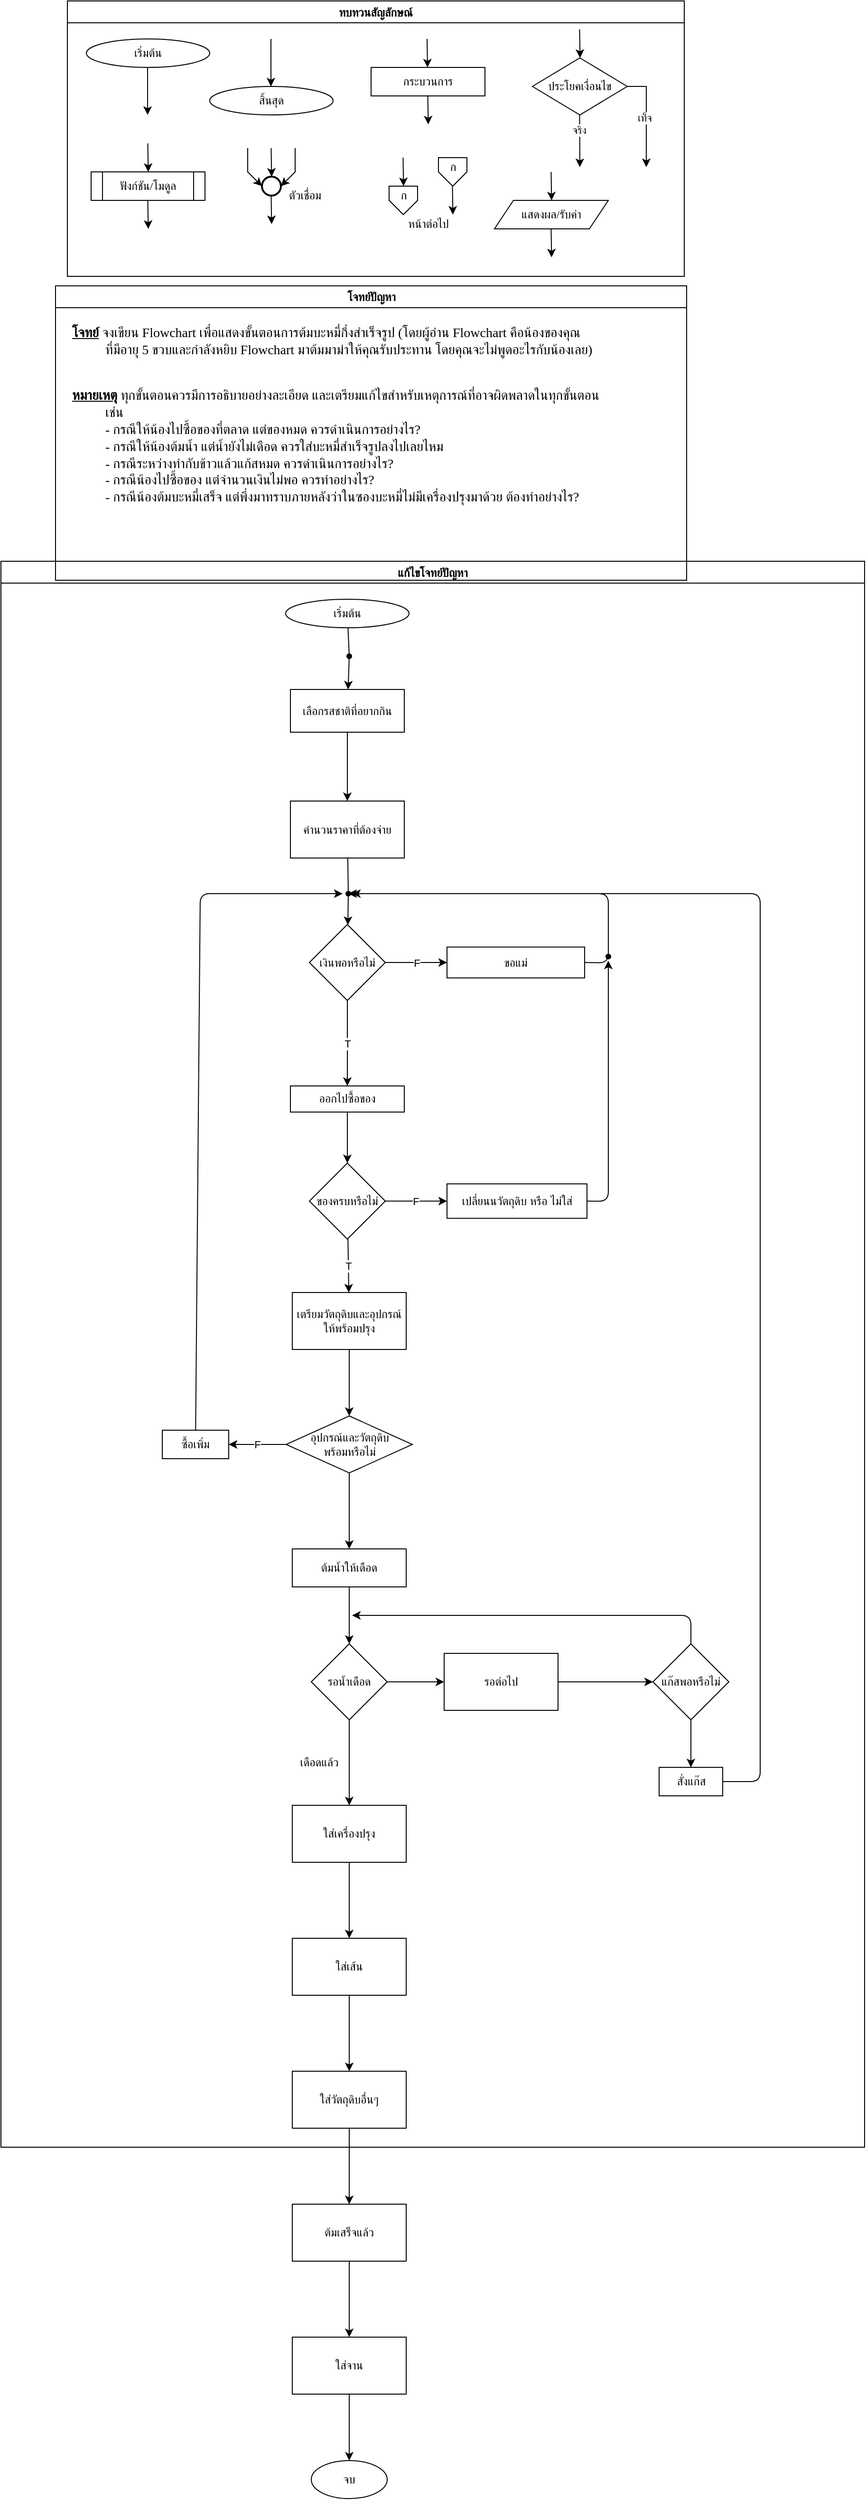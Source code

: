 <mxfile>
    <diagram id="C5RBs43oDa-KdzZeNtuy" name="Page-1">
        <mxGraphModel dx="2131" dy="569" grid="1" gridSize="10" guides="1" tooltips="1" connect="1" arrows="1" fold="1" page="1" pageScale="1" pageWidth="827" pageHeight="1169" math="0" shadow="0">
            <root>
                <mxCell id="WIyWlLk6GJQsqaUBKTNV-0"/>
                <mxCell id="WIyWlLk6GJQsqaUBKTNV-1" parent="WIyWlLk6GJQsqaUBKTNV-0"/>
                <mxCell id="M7CGMbNuYNeq0SnUNNgH-6" value="ทบทวนสัญลักษณ์" style="swimlane;fontFamily=Sarabun;fontSource=https%3A%2F%2Ffonts.googleapis.com%2Fcss%3Ffamily%3DSarabun;" parent="WIyWlLk6GJQsqaUBKTNV-1" vertex="1">
                    <mxGeometry x="-720" y="20" width="650" height="290" as="geometry"/>
                </mxCell>
                <mxCell id="M7CGMbNuYNeq0SnUNNgH-2" value="&lt;font data-font-src=&quot;https://fonts.googleapis.com/css?family=Sarabun&quot; face=&quot;Sarabun&quot;&gt;เริ่มต้น&lt;/font&gt;" style="ellipse;whiteSpace=wrap;html=1;" parent="M7CGMbNuYNeq0SnUNNgH-6" vertex="1">
                    <mxGeometry x="20" y="40" width="130" height="30" as="geometry"/>
                </mxCell>
                <mxCell id="M7CGMbNuYNeq0SnUNNgH-5" value="" style="endArrow=classic;html=1;rounded=0;" parent="M7CGMbNuYNeq0SnUNNgH-6" edge="1">
                    <mxGeometry width="50" height="50" relative="1" as="geometry">
                        <mxPoint x="84.5" y="70" as="sourcePoint"/>
                        <mxPoint x="84.5" y="120" as="targetPoint"/>
                    </mxGeometry>
                </mxCell>
                <mxCell id="M7CGMbNuYNeq0SnUNNgH-3" value="&lt;font face=&quot;Sarabun&quot;&gt;สิ้นสุด&lt;/font&gt;" style="ellipse;whiteSpace=wrap;html=1;" parent="M7CGMbNuYNeq0SnUNNgH-6" vertex="1">
                    <mxGeometry x="150" y="90" width="130" height="30" as="geometry"/>
                </mxCell>
                <mxCell id="M7CGMbNuYNeq0SnUNNgH-4" value="" style="endArrow=classic;html=1;rounded=0;" parent="M7CGMbNuYNeq0SnUNNgH-6" edge="1">
                    <mxGeometry width="50" height="50" relative="1" as="geometry">
                        <mxPoint x="214.5" y="40" as="sourcePoint"/>
                        <mxPoint x="214.5" y="90" as="targetPoint"/>
                    </mxGeometry>
                </mxCell>
                <mxCell id="mvioNwK95yMqdUQ73LqQ-0" value="กระบวนการ" style="rounded=0;whiteSpace=wrap;html=1;fontFamily=Sarabun;fontSource=https%3A%2F%2Ffonts.googleapis.com%2Fcss%3Ffamily%3DSarabun;" parent="M7CGMbNuYNeq0SnUNNgH-6" vertex="1">
                    <mxGeometry x="320" y="70" width="120" height="30" as="geometry"/>
                </mxCell>
                <mxCell id="mvioNwK95yMqdUQ73LqQ-1" value="" style="endArrow=classic;html=1;rounded=0;" parent="M7CGMbNuYNeq0SnUNNgH-6" edge="1">
                    <mxGeometry width="50" height="50" relative="1" as="geometry">
                        <mxPoint x="379" y="40" as="sourcePoint"/>
                        <mxPoint x="379.5" y="70" as="targetPoint"/>
                    </mxGeometry>
                </mxCell>
                <mxCell id="mvioNwK95yMqdUQ73LqQ-2" value="" style="endArrow=classic;html=1;rounded=0;" parent="M7CGMbNuYNeq0SnUNNgH-6" edge="1">
                    <mxGeometry width="50" height="50" relative="1" as="geometry">
                        <mxPoint x="379.75" y="100" as="sourcePoint"/>
                        <mxPoint x="380.25" y="130" as="targetPoint"/>
                    </mxGeometry>
                </mxCell>
                <mxCell id="mvioNwK95yMqdUQ73LqQ-3" value="ประโยคเงื่อนไข" style="rhombus;whiteSpace=wrap;html=1;fontFamily=Sarabun;fontSource=https%3A%2F%2Ffonts.googleapis.com%2Fcss%3Ffamily%3DSarabun;" parent="M7CGMbNuYNeq0SnUNNgH-6" vertex="1">
                    <mxGeometry x="490" y="60" width="100" height="60" as="geometry"/>
                </mxCell>
                <mxCell id="mvioNwK95yMqdUQ73LqQ-4" value="" style="endArrow=classic;html=1;rounded=0;" parent="M7CGMbNuYNeq0SnUNNgH-6" edge="1">
                    <mxGeometry width="50" height="50" relative="1" as="geometry">
                        <mxPoint x="539.71" y="30" as="sourcePoint"/>
                        <mxPoint x="540.21" y="60" as="targetPoint"/>
                    </mxGeometry>
                </mxCell>
                <mxCell id="mvioNwK95yMqdUQ73LqQ-5" value="" style="endArrow=classic;html=1;rounded=0;" parent="M7CGMbNuYNeq0SnUNNgH-6" edge="1">
                    <mxGeometry width="50" height="50" relative="1" as="geometry">
                        <mxPoint x="539.71" y="120" as="sourcePoint"/>
                        <mxPoint x="540" y="175" as="targetPoint"/>
                    </mxGeometry>
                </mxCell>
                <mxCell id="mvioNwK95yMqdUQ73LqQ-7" value="จริง" style="edgeLabel;html=1;align=center;verticalAlign=middle;resizable=0;points=[];fontFamily=Sarabun;fontSource=https%3A%2F%2Ffonts.googleapis.com%2Fcss%3Ffamily%3DSarabun;" parent="mvioNwK95yMqdUQ73LqQ-5" vertex="1" connectable="0">
                    <mxGeometry x="-0.414" y="-1" relative="1" as="geometry">
                        <mxPoint as="offset"/>
                    </mxGeometry>
                </mxCell>
                <mxCell id="mvioNwK95yMqdUQ73LqQ-6" value="" style="endArrow=classic;html=1;rounded=0;exitX=1;exitY=0.5;exitDx=0;exitDy=0;" parent="M7CGMbNuYNeq0SnUNNgH-6" source="mvioNwK95yMqdUQ73LqQ-3" edge="1">
                    <mxGeometry width="50" height="50" relative="1" as="geometry">
                        <mxPoint x="620" y="95" as="sourcePoint"/>
                        <mxPoint x="610" y="175" as="targetPoint"/>
                        <Array as="points">
                            <mxPoint x="610" y="90"/>
                        </Array>
                    </mxGeometry>
                </mxCell>
                <mxCell id="mvioNwK95yMqdUQ73LqQ-8" value="&lt;font data-font-src=&quot;https://fonts.googleapis.com/css?family=Sarabun&quot; face=&quot;Sarabun&quot;&gt;เท็จ&lt;/font&gt;" style="edgeLabel;html=1;align=center;verticalAlign=middle;resizable=0;points=[];" parent="mvioNwK95yMqdUQ73LqQ-6" vertex="1" connectable="0">
                    <mxGeometry x="-0.002" y="-2" relative="1" as="geometry">
                        <mxPoint as="offset"/>
                    </mxGeometry>
                </mxCell>
                <mxCell id="mvioNwK95yMqdUQ73LqQ-9" value="&lt;font data-font-src=&quot;https://fonts.googleapis.com/css?family=Sarabun&quot; face=&quot;Sarabun&quot;&gt;ฟังก์ชัน/โมดูล&lt;/font&gt;" style="shape=process;whiteSpace=wrap;html=1;backgroundOutline=1;" parent="M7CGMbNuYNeq0SnUNNgH-6" vertex="1">
                    <mxGeometry x="25" y="180" width="120" height="30" as="geometry"/>
                </mxCell>
                <mxCell id="mvioNwK95yMqdUQ73LqQ-11" value="" style="endArrow=classic;html=1;rounded=0;" parent="M7CGMbNuYNeq0SnUNNgH-6" edge="1">
                    <mxGeometry width="50" height="50" relative="1" as="geometry">
                        <mxPoint x="84.71" y="150" as="sourcePoint"/>
                        <mxPoint x="85.21" y="180" as="targetPoint"/>
                    </mxGeometry>
                </mxCell>
                <mxCell id="mvioNwK95yMqdUQ73LqQ-12" value="" style="endArrow=classic;html=1;rounded=0;" parent="M7CGMbNuYNeq0SnUNNgH-6" edge="1">
                    <mxGeometry width="50" height="50" relative="1" as="geometry">
                        <mxPoint x="84.71" y="210" as="sourcePoint"/>
                        <mxPoint x="85.21" y="240" as="targetPoint"/>
                    </mxGeometry>
                </mxCell>
                <mxCell id="mvioNwK95yMqdUQ73LqQ-13" value="" style="strokeWidth=2;html=1;shape=mxgraph.flowchart.start_2;whiteSpace=wrap;" parent="M7CGMbNuYNeq0SnUNNgH-6" vertex="1">
                    <mxGeometry x="205" y="185" width="20" height="20" as="geometry"/>
                </mxCell>
                <mxCell id="mvioNwK95yMqdUQ73LqQ-16" value="" style="endArrow=classic;html=1;rounded=0;" parent="M7CGMbNuYNeq0SnUNNgH-6" edge="1">
                    <mxGeometry width="50" height="50" relative="1" as="geometry">
                        <mxPoint x="214.71" y="155" as="sourcePoint"/>
                        <mxPoint x="215.21" y="185" as="targetPoint"/>
                    </mxGeometry>
                </mxCell>
                <mxCell id="mvioNwK95yMqdUQ73LqQ-17" value="" style="endArrow=classic;html=1;rounded=0;entryX=0;entryY=0.5;entryDx=0;entryDy=0;entryPerimeter=0;" parent="M7CGMbNuYNeq0SnUNNgH-6" target="mvioNwK95yMqdUQ73LqQ-13" edge="1">
                    <mxGeometry width="50" height="50" relative="1" as="geometry">
                        <mxPoint x="190.0" y="155" as="sourcePoint"/>
                        <mxPoint x="190.5" y="185" as="targetPoint"/>
                        <Array as="points">
                            <mxPoint x="190" y="180"/>
                        </Array>
                    </mxGeometry>
                </mxCell>
                <mxCell id="mvioNwK95yMqdUQ73LqQ-18" value="" style="endArrow=classic;html=1;rounded=0;entryX=1;entryY=0.5;entryDx=0;entryDy=0;entryPerimeter=0;" parent="M7CGMbNuYNeq0SnUNNgH-6" target="mvioNwK95yMqdUQ73LqQ-13" edge="1">
                    <mxGeometry width="50" height="50" relative="1" as="geometry">
                        <mxPoint x="240.0" y="155" as="sourcePoint"/>
                        <mxPoint x="240.5" y="185" as="targetPoint"/>
                        <Array as="points">
                            <mxPoint x="240" y="180"/>
                        </Array>
                    </mxGeometry>
                </mxCell>
                <mxCell id="mvioNwK95yMqdUQ73LqQ-19" value="" style="endArrow=classic;html=1;rounded=0;" parent="M7CGMbNuYNeq0SnUNNgH-6" edge="1">
                    <mxGeometry width="50" height="50" relative="1" as="geometry">
                        <mxPoint x="214.71" y="205" as="sourcePoint"/>
                        <mxPoint x="215.21" y="235" as="targetPoint"/>
                    </mxGeometry>
                </mxCell>
                <mxCell id="mvioNwK95yMqdUQ73LqQ-20" value="&lt;font data-font-src=&quot;https://fonts.googleapis.com/css?family=Sarabun&quot; face=&quot;Sarabun&quot;&gt;ตัวเชื่อม&lt;/font&gt;" style="text;html=1;align=center;verticalAlign=middle;resizable=0;points=[];autosize=1;strokeColor=none;fillColor=none;" parent="M7CGMbNuYNeq0SnUNNgH-6" vertex="1">
                    <mxGeometry x="220" y="190" width="60" height="30" as="geometry"/>
                </mxCell>
                <mxCell id="mvioNwK95yMqdUQ73LqQ-25" value="" style="endArrow=classic;html=1;rounded=0;" parent="M7CGMbNuYNeq0SnUNNgH-6" edge="1">
                    <mxGeometry width="50" height="50" relative="1" as="geometry">
                        <mxPoint x="353.71" y="165" as="sourcePoint"/>
                        <mxPoint x="354.21" y="195" as="targetPoint"/>
                    </mxGeometry>
                </mxCell>
                <mxCell id="mvioNwK95yMqdUQ73LqQ-21" value="" style="verticalLabelPosition=bottom;verticalAlign=top;html=1;shape=offPageConnector;rounded=0;size=0.5;" parent="M7CGMbNuYNeq0SnUNNgH-6" vertex="1">
                    <mxGeometry x="339" y="195" width="30" height="30" as="geometry"/>
                </mxCell>
                <mxCell id="mvioNwK95yMqdUQ73LqQ-26" value="" style="endArrow=classic;html=1;rounded=0;" parent="M7CGMbNuYNeq0SnUNNgH-6" edge="1">
                    <mxGeometry width="50" height="50" relative="1" as="geometry">
                        <mxPoint x="405.71" y="195" as="sourcePoint"/>
                        <mxPoint x="406.21" y="225" as="targetPoint"/>
                    </mxGeometry>
                </mxCell>
                <mxCell id="mvioNwK95yMqdUQ73LqQ-27" value="" style="verticalLabelPosition=bottom;verticalAlign=top;html=1;shape=offPageConnector;rounded=0;size=0.5;" parent="M7CGMbNuYNeq0SnUNNgH-6" vertex="1">
                    <mxGeometry x="391" y="165" width="30" height="30" as="geometry"/>
                </mxCell>
                <mxCell id="mvioNwK95yMqdUQ73LqQ-28" value="หน้าต่อไป" style="text;html=1;align=center;verticalAlign=middle;resizable=0;points=[];autosize=1;strokeColor=none;fillColor=none;fontFamily=Sarabun;fontSource=https%3A%2F%2Ffonts.googleapis.com%2Fcss%3Ffamily%3DSarabun;" parent="M7CGMbNuYNeq0SnUNNgH-6" vertex="1">
                    <mxGeometry x="345" y="220" width="70" height="30" as="geometry"/>
                </mxCell>
                <mxCell id="mvioNwK95yMqdUQ73LqQ-29" value="ก" style="text;html=1;align=center;verticalAlign=middle;resizable=0;points=[];autosize=1;strokeColor=none;fillColor=none;fontFamily=Sarabun;fontSource=https%3A%2F%2Ffonts.googleapis.com%2Fcss%3Ffamily%3DSarabun;" parent="M7CGMbNuYNeq0SnUNNgH-6" vertex="1">
                    <mxGeometry x="339" y="190" width="30" height="30" as="geometry"/>
                </mxCell>
                <mxCell id="mvioNwK95yMqdUQ73LqQ-30" value="ก" style="text;html=1;align=center;verticalAlign=middle;resizable=0;points=[];autosize=1;strokeColor=none;fillColor=none;fontFamily=Sarabun;fontSource=https%3A%2F%2Ffonts.googleapis.com%2Fcss%3Ffamily%3DSarabun;" parent="M7CGMbNuYNeq0SnUNNgH-6" vertex="1">
                    <mxGeometry x="391" y="160" width="30" height="30" as="geometry"/>
                </mxCell>
                <mxCell id="mvioNwK95yMqdUQ73LqQ-32" value="แสดงผล/รับค่า" style="shape=parallelogram;perimeter=parallelogramPerimeter;whiteSpace=wrap;html=1;fixedSize=1;fontFamily=Sarabun;fontSource=https%3A%2F%2Ffonts.googleapis.com%2Fcss%3Ffamily%3DSarabun;" parent="M7CGMbNuYNeq0SnUNNgH-6" vertex="1">
                    <mxGeometry x="450" y="210" width="120" height="30" as="geometry"/>
                </mxCell>
                <mxCell id="mvioNwK95yMqdUQ73LqQ-33" value="" style="endArrow=classic;html=1;rounded=0;" parent="M7CGMbNuYNeq0SnUNNgH-6" edge="1">
                    <mxGeometry width="50" height="50" relative="1" as="geometry">
                        <mxPoint x="509.71" y="180" as="sourcePoint"/>
                        <mxPoint x="510.21" y="210" as="targetPoint"/>
                    </mxGeometry>
                </mxCell>
                <mxCell id="mvioNwK95yMqdUQ73LqQ-34" value="" style="endArrow=classic;html=1;rounded=0;" parent="M7CGMbNuYNeq0SnUNNgH-6" edge="1">
                    <mxGeometry width="50" height="50" relative="1" as="geometry">
                        <mxPoint x="509.71" y="240" as="sourcePoint"/>
                        <mxPoint x="510.21" y="270" as="targetPoint"/>
                    </mxGeometry>
                </mxCell>
                <mxCell id="mvioNwK95yMqdUQ73LqQ-36" value="แก้ไขโจทย์ปัญหา" style="swimlane;fontFamily=Sarabun;fontSource=https%3A%2F%2Ffonts.googleapis.com%2Fcss%3Ffamily%3DSarabun;" parent="WIyWlLk6GJQsqaUBKTNV-1" vertex="1">
                    <mxGeometry x="-790" y="610" width="910" height="1670" as="geometry"/>
                </mxCell>
                <mxCell id="38" value="" style="edgeStyle=none;html=1;startArrow=none;" parent="mvioNwK95yMqdUQ73LqQ-36" source="63" target="37" edge="1">
                    <mxGeometry relative="1" as="geometry"/>
                </mxCell>
                <mxCell id="mvioNwK95yMqdUQ73LqQ-35" value="&lt;font data-font-src=&quot;https://fonts.googleapis.com/css?family=Sarabun&quot; face=&quot;Sarabun&quot;&gt;เริ่มต้น&lt;/font&gt;" style="ellipse;whiteSpace=wrap;html=1;" parent="mvioNwK95yMqdUQ73LqQ-36" vertex="1">
                    <mxGeometry x="300" y="40" width="130" height="30" as="geometry"/>
                </mxCell>
                <mxCell id="44" value="" style="edgeStyle=none;html=1;" parent="mvioNwK95yMqdUQ73LqQ-36" source="37" target="43" edge="1">
                    <mxGeometry relative="1" as="geometry"/>
                </mxCell>
                <mxCell id="37" value="เลือกรสชาติที่อยากกิน" style="whiteSpace=wrap;html=1;" parent="mvioNwK95yMqdUQ73LqQ-36" vertex="1">
                    <mxGeometry x="305" y="135" width="120" height="45" as="geometry"/>
                </mxCell>
                <mxCell id="46" value="" style="edgeStyle=none;html=1;startArrow=none;" parent="mvioNwK95yMqdUQ73LqQ-36" source="89" target="45" edge="1">
                    <mxGeometry relative="1" as="geometry"/>
                </mxCell>
                <mxCell id="43" value="คำนวนราคาที่ต้องจ่าย" style="whiteSpace=wrap;html=1;" parent="mvioNwK95yMqdUQ73LqQ-36" vertex="1">
                    <mxGeometry x="305" y="252.5" width="120" height="60" as="geometry"/>
                </mxCell>
                <mxCell id="48" value="T" style="edgeStyle=none;html=1;" parent="mvioNwK95yMqdUQ73LqQ-36" source="45" target="47" edge="1">
                    <mxGeometry relative="1" as="geometry"/>
                </mxCell>
                <mxCell id="50" value="F" style="edgeStyle=none;html=1;" parent="mvioNwK95yMqdUQ73LqQ-36" source="45" target="49" edge="1">
                    <mxGeometry relative="1" as="geometry"/>
                </mxCell>
                <mxCell id="45" value="เงินพอหรือไม่" style="rhombus;whiteSpace=wrap;html=1;" parent="mvioNwK95yMqdUQ73LqQ-36" vertex="1">
                    <mxGeometry x="325" y="382.5" width="80" height="80" as="geometry"/>
                </mxCell>
                <mxCell id="52" value="" style="edgeStyle=none;html=1;" parent="mvioNwK95yMqdUQ73LqQ-36" source="47" target="51" edge="1">
                    <mxGeometry relative="1" as="geometry"/>
                </mxCell>
                <mxCell id="47" value="ออกไปซื้อของ" style="whiteSpace=wrap;html=1;" parent="mvioNwK95yMqdUQ73LqQ-36" vertex="1">
                    <mxGeometry x="305" y="552.5" width="120" height="27.5" as="geometry"/>
                </mxCell>
                <mxCell id="49" value="ขอแม่" style="whiteSpace=wrap;html=1;" parent="mvioNwK95yMqdUQ73LqQ-36" vertex="1">
                    <mxGeometry x="470" y="406.25" width="145" height="32.5" as="geometry"/>
                </mxCell>
                <mxCell id="54" value="T" style="edgeStyle=none;html=1;" parent="mvioNwK95yMqdUQ73LqQ-36" source="51" target="53" edge="1">
                    <mxGeometry relative="1" as="geometry"/>
                </mxCell>
                <mxCell id="56" value="F" style="edgeStyle=none;html=1;" parent="mvioNwK95yMqdUQ73LqQ-36" source="51" target="55" edge="1">
                    <mxGeometry relative="1" as="geometry"/>
                </mxCell>
                <mxCell id="51" value="ของครบหรือไม่" style="rhombus;whiteSpace=wrap;html=1;" parent="mvioNwK95yMqdUQ73LqQ-36" vertex="1">
                    <mxGeometry x="325" y="633.75" width="80" height="80" as="geometry"/>
                </mxCell>
                <mxCell id="68" value="" style="edgeStyle=none;html=1;" parent="mvioNwK95yMqdUQ73LqQ-36" source="53" target="67" edge="1">
                    <mxGeometry relative="1" as="geometry"/>
                </mxCell>
                <mxCell id="53" value="เตรียมวัตถุดิบและอุปกรณ์ให้พร้อมปรุง" style="whiteSpace=wrap;html=1;" parent="mvioNwK95yMqdUQ73LqQ-36" vertex="1">
                    <mxGeometry x="307" y="770" width="120" height="60" as="geometry"/>
                </mxCell>
                <mxCell id="55" value="เปลี่ยนนวัตถุดิบ หรือ ไม่ใส่" style="whiteSpace=wrap;html=1;" parent="mvioNwK95yMqdUQ73LqQ-36" vertex="1">
                    <mxGeometry x="470" y="655.62" width="147.5" height="36.25" as="geometry"/>
                </mxCell>
                <mxCell id="62" value="" style="shape=waypoint;sketch=0;size=6;pointerEvents=1;points=[];fillColor=default;resizable=0;rotatable=0;perimeter=centerPerimeter;snapToPoint=1;" parent="mvioNwK95yMqdUQ73LqQ-36" vertex="1">
                    <mxGeometry x="630" y="406.245" width="20" height="20" as="geometry"/>
                </mxCell>
                <mxCell id="63" value="" style="shape=waypoint;sketch=0;size=6;pointerEvents=1;points=[];fillColor=default;resizable=0;rotatable=0;perimeter=centerPerimeter;snapToPoint=1;" parent="mvioNwK95yMqdUQ73LqQ-36" vertex="1">
                    <mxGeometry x="357" y="89.995" width="20" height="20" as="geometry"/>
                </mxCell>
                <mxCell id="64" value="" style="edgeStyle=none;html=1;endArrow=none;" parent="mvioNwK95yMqdUQ73LqQ-36" source="mvioNwK95yMqdUQ73LqQ-35" target="63" edge="1">
                    <mxGeometry relative="1" as="geometry">
                        <mxPoint x="-425" y="680" as="sourcePoint"/>
                        <mxPoint x="-425" y="745" as="targetPoint"/>
                    </mxGeometry>
                </mxCell>
                <mxCell id="72" value="F" style="edgeStyle=none;html=1;" parent="mvioNwK95yMqdUQ73LqQ-36" source="67" target="71" edge="1">
                    <mxGeometry relative="1" as="geometry"/>
                </mxCell>
                <mxCell id="75" value="" style="edgeStyle=none;html=1;" parent="mvioNwK95yMqdUQ73LqQ-36" source="67" target="74" edge="1">
                    <mxGeometry relative="1" as="geometry"/>
                </mxCell>
                <mxCell id="67" value="อุปกรณ์และวัตถุดิบ&lt;br&gt;พร้อมหรือไม่" style="rhombus;whiteSpace=wrap;html=1;" parent="mvioNwK95yMqdUQ73LqQ-36" vertex="1">
                    <mxGeometry x="300.5" y="900" width="133" height="60" as="geometry"/>
                </mxCell>
                <mxCell id="71" value="ซื้อเพิ่ม" style="whiteSpace=wrap;html=1;" parent="mvioNwK95yMqdUQ73LqQ-36" vertex="1">
                    <mxGeometry x="170" y="915" width="70" height="30" as="geometry"/>
                </mxCell>
                <mxCell id="77" value="" style="edgeStyle=none;html=1;" parent="mvioNwK95yMqdUQ73LqQ-36" source="74" target="76" edge="1">
                    <mxGeometry relative="1" as="geometry"/>
                </mxCell>
                <mxCell id="74" value="ต้มน้ำให้เดือด" style="whiteSpace=wrap;html=1;" parent="mvioNwK95yMqdUQ73LqQ-36" vertex="1">
                    <mxGeometry x="307" y="1040" width="120" height="40" as="geometry"/>
                </mxCell>
                <mxCell id="82" value="" style="edgeStyle=none;html=1;" parent="mvioNwK95yMqdUQ73LqQ-36" source="76" target="81" edge="1">
                    <mxGeometry relative="1" as="geometry"/>
                </mxCell>
                <mxCell id="94" value="" style="edgeStyle=none;html=1;" edge="1" parent="mvioNwK95yMqdUQ73LqQ-36" source="76" target="93">
                    <mxGeometry x="-0.111" y="-27" relative="1" as="geometry">
                        <mxPoint as="offset"/>
                    </mxGeometry>
                </mxCell>
                <mxCell id="76" value="รอน้ำเดือด" style="rhombus;whiteSpace=wrap;html=1;" parent="mvioNwK95yMqdUQ73LqQ-36" vertex="1">
                    <mxGeometry x="327" y="1140" width="80" height="80" as="geometry"/>
                </mxCell>
                <mxCell id="84" value="" style="edgeStyle=none;html=1;" parent="mvioNwK95yMqdUQ73LqQ-36" source="81" target="83" edge="1">
                    <mxGeometry relative="1" as="geometry"/>
                </mxCell>
                <mxCell id="81" value="รอต่อไป" style="whiteSpace=wrap;html=1;" parent="mvioNwK95yMqdUQ73LqQ-36" vertex="1">
                    <mxGeometry x="467" y="1150" width="120" height="60" as="geometry"/>
                </mxCell>
                <mxCell id="87" value="" style="edgeStyle=none;html=1;" parent="mvioNwK95yMqdUQ73LqQ-36" source="83" target="86" edge="1">
                    <mxGeometry relative="1" as="geometry"/>
                </mxCell>
                <mxCell id="83" value="แก๊สพอหรือไม่" style="rhombus;whiteSpace=wrap;html=1;" parent="mvioNwK95yMqdUQ73LqQ-36" vertex="1">
                    <mxGeometry x="687" y="1140" width="80" height="80" as="geometry"/>
                </mxCell>
                <mxCell id="86" value="สั่งแก๊ส" style="whiteSpace=wrap;html=1;" parent="mvioNwK95yMqdUQ73LqQ-36" vertex="1">
                    <mxGeometry x="693.5" y="1270" width="67" height="30" as="geometry"/>
                </mxCell>
                <mxCell id="92" value="" style="edgeStyle=none;html=1;endArrow=none;" parent="mvioNwK95yMqdUQ73LqQ-36" source="43" target="89" edge="1">
                    <mxGeometry relative="1" as="geometry">
                        <mxPoint x="-425" y="922.5" as="sourcePoint"/>
                        <mxPoint x="-425" y="992.5" as="targetPoint"/>
                    </mxGeometry>
                </mxCell>
                <mxCell id="89" value="" style="shape=waypoint;sketch=0;size=6;pointerEvents=1;points=[];fillColor=default;resizable=0;rotatable=0;perimeter=centerPerimeter;snapToPoint=1;" parent="mvioNwK95yMqdUQ73LqQ-36" vertex="1">
                    <mxGeometry x="356" y="340" width="20" height="20" as="geometry"/>
                </mxCell>
                <mxCell id="88" style="edgeStyle=none;html=1;entryX=0.802;entryY=0.518;entryDx=0;entryDy=0;entryPerimeter=0;" parent="mvioNwK95yMqdUQ73LqQ-36" source="86" target="89" edge="1">
                    <mxGeometry relative="1" as="geometry">
                        <mxPoint x="760" y="368.431" as="targetPoint"/>
                        <Array as="points">
                            <mxPoint x="800" y="1285"/>
                            <mxPoint x="800" y="350"/>
                        </Array>
                    </mxGeometry>
                </mxCell>
                <mxCell id="97" value="" style="edgeStyle=none;html=1;" edge="1" parent="mvioNwK95yMqdUQ73LqQ-36" source="93" target="96">
                    <mxGeometry relative="1" as="geometry"/>
                </mxCell>
                <mxCell id="93" value="ใส่เครื่องปรุง" style="whiteSpace=wrap;html=1;" vertex="1" parent="mvioNwK95yMqdUQ73LqQ-36">
                    <mxGeometry x="307" y="1310" width="120" height="60" as="geometry"/>
                </mxCell>
                <mxCell id="95" value="เดือดแล้ว" style="text;html=1;align=center;verticalAlign=middle;resizable=0;points=[];autosize=1;strokeColor=none;fillColor=none;" vertex="1" parent="mvioNwK95yMqdUQ73LqQ-36">
                    <mxGeometry x="300" y="1250" width="70" height="30" as="geometry"/>
                </mxCell>
                <mxCell id="99" value="" style="edgeStyle=none;html=1;" edge="1" parent="mvioNwK95yMqdUQ73LqQ-36" source="96" target="98">
                    <mxGeometry relative="1" as="geometry"/>
                </mxCell>
                <mxCell id="96" value="ใส่เส้น" style="whiteSpace=wrap;html=1;" vertex="1" parent="mvioNwK95yMqdUQ73LqQ-36">
                    <mxGeometry x="307" y="1450" width="120" height="60" as="geometry"/>
                </mxCell>
                <mxCell id="98" value="ใส่วัตถุดิบอื่นๆ" style="whiteSpace=wrap;html=1;" vertex="1" parent="mvioNwK95yMqdUQ73LqQ-36">
                    <mxGeometry x="307" y="1590" width="120" height="60" as="geometry"/>
                </mxCell>
                <mxCell id="mvioNwK95yMqdUQ73LqQ-70" value="&lt;font data-font-src=&quot;https://fonts.googleapis.com/css?family=Sarabun&quot; face=&quot;Sarabun&quot;&gt;โจทย์ปัญหา&lt;/font&gt;" style="swimlane;whiteSpace=wrap;html=1;" parent="WIyWlLk6GJQsqaUBKTNV-1" vertex="1">
                    <mxGeometry x="-732.5" y="320" width="665" height="310" as="geometry"/>
                </mxCell>
                <mxCell id="mvioNwK95yMqdUQ73LqQ-71" value="&lt;p style=&quot;line-height: 120%;&quot;&gt;&lt;font data-font-src=&quot;https://fonts.googleapis.com/css?family=Sarabun&quot; face=&quot;Sarabun&quot; style=&quot;font-size: 14px;&quot;&gt;&lt;b&gt;&lt;u&gt;โจทย์&lt;/u&gt;&lt;/b&gt; จงเขียน Flowchart เพื่อแสดงขั้นตอนการต้มบะหมี่กึ่งสำเร็จรูป (โดยผู้อ่าน Flowchart คือน้องของคุณ&lt;br&gt;&amp;nbsp; &amp;nbsp; &amp;nbsp; &amp;nbsp; &amp;nbsp; ที่มีอายุ 5 ขวบและกำลังหยิบ Flowchart มาต้มมาม่าให้คุณรับประทาน โดยคุณจะไม่พูดอะไรกับน้องเลย)&lt;br&gt;&lt;/font&gt;&lt;br&gt;&lt;/p&gt;&lt;p style=&quot;line-height: 120%;&quot;&gt;&lt;font face=&quot;Sarabun&quot;&gt;&lt;b&gt;&lt;u&gt;หมายเหตุ&lt;/u&gt;&lt;/b&gt; ทุกขั้นตอนควรมีการอธิบายอย่างละเอียด และเตรียมแก้ไขสำหรับเหตุการณ์ที่อาจผิดพลาดในทุกขั้นตอน&lt;br&gt;&amp;nbsp; &amp;nbsp; &amp;nbsp; &amp;nbsp; &amp;nbsp; เช่น&lt;br&gt;&amp;nbsp; &amp;nbsp; &amp;nbsp; &amp;nbsp; &amp;nbsp; - กรณีให้น้องไปซื้อของที่ตลาด แต่ของหมด ควรดำเนินการอย่างไร?&lt;br&gt;&amp;nbsp; &amp;nbsp; &amp;nbsp; &amp;nbsp; &amp;nbsp; - กรณีให้น้องต้มน้ำ แต่น้ำยังไม่เดือด ควรใส่บะหมี่สำเร็จรูปลงไปเลยไหม&lt;br&gt;&amp;nbsp; &amp;nbsp; &amp;nbsp; &amp;nbsp; &amp;nbsp; - กรณีระหว่างทำกับข้าวแล้วแก้สหมด ควรดำเนินการอย่างไร?&lt;br&gt;&amp;nbsp; &amp;nbsp; &amp;nbsp; &amp;nbsp; &amp;nbsp; - กรณีน้องไปซื้อของ แต่จำนวนเงินไม่พอ ควรทำอย่างไร?&lt;br&gt;&amp;nbsp; &amp;nbsp; &amp;nbsp; &amp;nbsp; &amp;nbsp; - กรณีน้องต้มบะหมี่เสร็จ แต่พึ่งมาทราบภายหลังว่าในซองบะหมี่ไม่มีเครื่องปรุงมาด้วย ต้องทำอย่างไร?&lt;/font&gt;&lt;/p&gt;" style="text;html=1;align=left;verticalAlign=top;resizable=0;points=[];autosize=1;strokeColor=none;fillColor=none;fontSize=14;" parent="mvioNwK95yMqdUQ73LqQ-70" vertex="1">
                    <mxGeometry x="15" y="20" width="650" height="240" as="geometry"/>
                </mxCell>
                <mxCell id="57" style="edgeStyle=none;html=1;exitX=1;exitY=0.5;exitDx=0;exitDy=0;" parent="WIyWlLk6GJQsqaUBKTNV-1" source="49" edge="1">
                    <mxGeometry relative="1" as="geometry">
                        <mxPoint x="-420" y="960" as="targetPoint"/>
                        <Array as="points">
                            <mxPoint x="-150" y="1033"/>
                            <mxPoint x="-150" y="960"/>
                        </Array>
                    </mxGeometry>
                </mxCell>
                <mxCell id="58" style="edgeStyle=none;html=1;exitDx=0;exitDy=0;startArrow=none;" parent="WIyWlLk6GJQsqaUBKTNV-1" edge="1">
                    <mxGeometry relative="1" as="geometry">
                        <mxPoint x="-150" y="1030.556" as="targetPoint"/>
                        <mxPoint x="-150.0" y="1039.995" as="sourcePoint"/>
                        <Array as="points"/>
                    </mxGeometry>
                </mxCell>
                <mxCell id="61" value="" style="edgeStyle=none;html=1;exitX=1;exitY=0.5;exitDx=0;exitDy=0;endArrow=none;" parent="WIyWlLk6GJQsqaUBKTNV-1" source="55" edge="1">
                    <mxGeometry relative="1" as="geometry">
                        <mxPoint x="-150" y="1040" as="targetPoint"/>
                        <mxPoint x="-172.5" y="1283.745" as="sourcePoint"/>
                        <Array as="points">
                            <mxPoint x="-150" y="1284"/>
                        </Array>
                    </mxGeometry>
                </mxCell>
                <mxCell id="73" style="edgeStyle=none;html=1;" parent="WIyWlLk6GJQsqaUBKTNV-1" source="71" edge="1">
                    <mxGeometry relative="1" as="geometry">
                        <mxPoint x="-430" y="960" as="targetPoint"/>
                        <Array as="points">
                            <mxPoint x="-580" y="960"/>
                        </Array>
                    </mxGeometry>
                </mxCell>
                <mxCell id="85" style="edgeStyle=none;html=1;exitX=0.5;exitY=0;exitDx=0;exitDy=0;" parent="WIyWlLk6GJQsqaUBKTNV-1" source="83" edge="1">
                    <mxGeometry relative="1" as="geometry">
                        <mxPoint x="-420" y="1720.0" as="targetPoint"/>
                        <mxPoint x="-63" y="1720" as="sourcePoint"/>
                        <Array as="points">
                            <mxPoint x="-63" y="1720"/>
                        </Array>
                    </mxGeometry>
                </mxCell>
                <mxCell id="107" value="" style="edgeStyle=none;html=1;" edge="1" parent="WIyWlLk6GJQsqaUBKTNV-1" source="100" target="106">
                    <mxGeometry relative="1" as="geometry"/>
                </mxCell>
                <mxCell id="100" value="ต้มเสร็จแล้ว" style="whiteSpace=wrap;html=1;" vertex="1" parent="WIyWlLk6GJQsqaUBKTNV-1">
                    <mxGeometry x="-483" y="2340" width="120" height="60" as="geometry"/>
                </mxCell>
                <mxCell id="101" value="" style="edgeStyle=none;html=1;" edge="1" parent="WIyWlLk6GJQsqaUBKTNV-1" source="98" target="100">
                    <mxGeometry relative="1" as="geometry"/>
                </mxCell>
                <mxCell id="109" value="" style="edgeStyle=none;html=1;" edge="1" parent="WIyWlLk6GJQsqaUBKTNV-1" source="106" target="108">
                    <mxGeometry relative="1" as="geometry"/>
                </mxCell>
                <mxCell id="106" value="ใส่จาน" style="whiteSpace=wrap;html=1;" vertex="1" parent="WIyWlLk6GJQsqaUBKTNV-1">
                    <mxGeometry x="-483" y="2480" width="120" height="60" as="geometry"/>
                </mxCell>
                <mxCell id="108" value="จบ" style="ellipse;whiteSpace=wrap;html=1;" vertex="1" parent="WIyWlLk6GJQsqaUBKTNV-1">
                    <mxGeometry x="-463" y="2610" width="80" height="40" as="geometry"/>
                </mxCell>
            </root>
        </mxGraphModel>
    </diagram>
</mxfile>